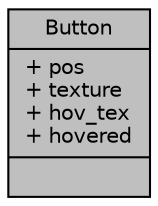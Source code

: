 digraph "Button"
{
 // LATEX_PDF_SIZE
  edge [fontname="Helvetica",fontsize="10",labelfontname="Helvetica",labelfontsize="10"];
  node [fontname="Helvetica",fontsize="10",shape=record];
  Node1 [label="{Button\n|+ pos\l+ texture\l+ hov_tex\l+ hovered\l|}",height=0.2,width=0.4,color="black", fillcolor="grey75", style="filled", fontcolor="black",tooltip="Struct for Button that contains his position, image for texture and bool type variable it is hovered ..."];
}

